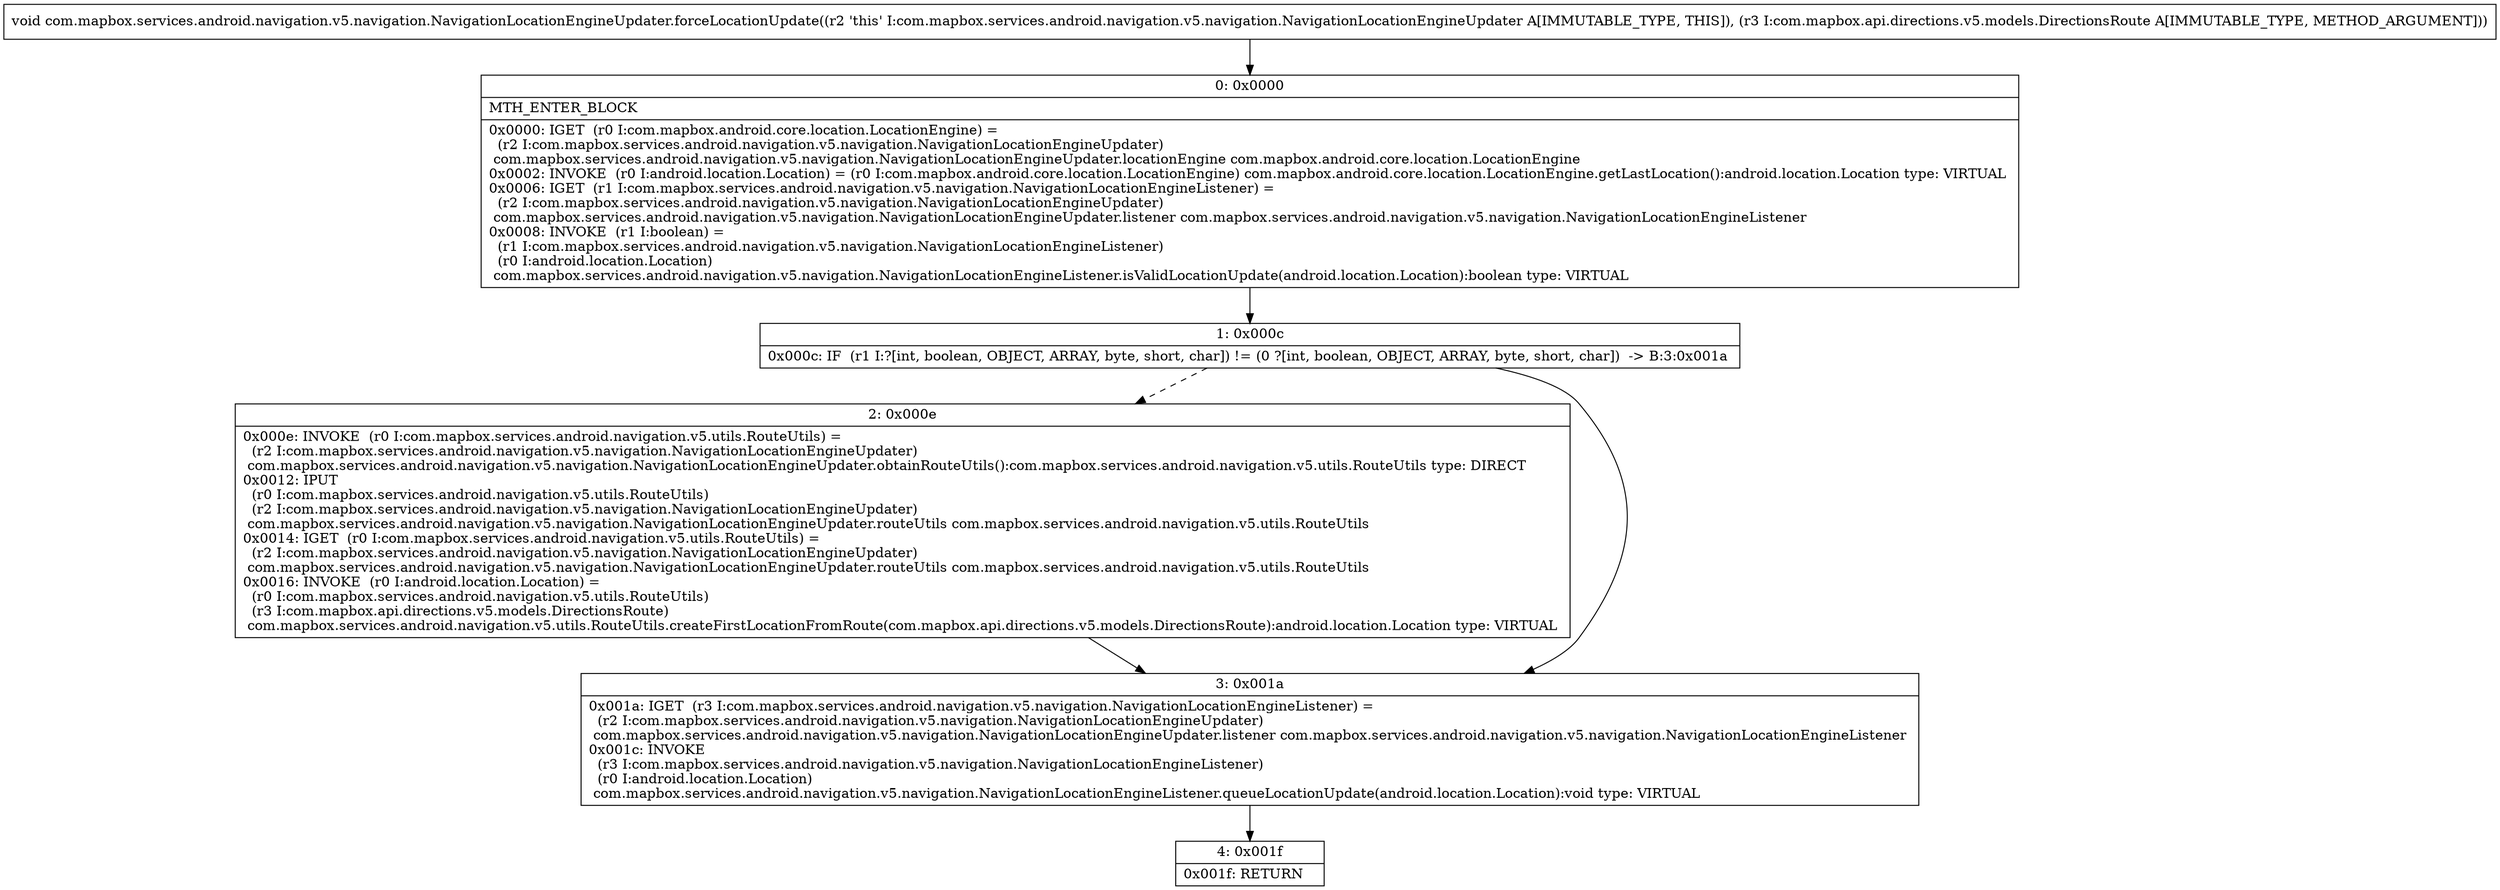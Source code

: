 digraph "CFG forcom.mapbox.services.android.navigation.v5.navigation.NavigationLocationEngineUpdater.forceLocationUpdate(Lcom\/mapbox\/api\/directions\/v5\/models\/DirectionsRoute;)V" {
Node_0 [shape=record,label="{0\:\ 0x0000|MTH_ENTER_BLOCK\l|0x0000: IGET  (r0 I:com.mapbox.android.core.location.LocationEngine) = \l  (r2 I:com.mapbox.services.android.navigation.v5.navigation.NavigationLocationEngineUpdater)\l com.mapbox.services.android.navigation.v5.navigation.NavigationLocationEngineUpdater.locationEngine com.mapbox.android.core.location.LocationEngine \l0x0002: INVOKE  (r0 I:android.location.Location) = (r0 I:com.mapbox.android.core.location.LocationEngine) com.mapbox.android.core.location.LocationEngine.getLastLocation():android.location.Location type: VIRTUAL \l0x0006: IGET  (r1 I:com.mapbox.services.android.navigation.v5.navigation.NavigationLocationEngineListener) = \l  (r2 I:com.mapbox.services.android.navigation.v5.navigation.NavigationLocationEngineUpdater)\l com.mapbox.services.android.navigation.v5.navigation.NavigationLocationEngineUpdater.listener com.mapbox.services.android.navigation.v5.navigation.NavigationLocationEngineListener \l0x0008: INVOKE  (r1 I:boolean) = \l  (r1 I:com.mapbox.services.android.navigation.v5.navigation.NavigationLocationEngineListener)\l  (r0 I:android.location.Location)\l com.mapbox.services.android.navigation.v5.navigation.NavigationLocationEngineListener.isValidLocationUpdate(android.location.Location):boolean type: VIRTUAL \l}"];
Node_1 [shape=record,label="{1\:\ 0x000c|0x000c: IF  (r1 I:?[int, boolean, OBJECT, ARRAY, byte, short, char]) != (0 ?[int, boolean, OBJECT, ARRAY, byte, short, char])  \-\> B:3:0x001a \l}"];
Node_2 [shape=record,label="{2\:\ 0x000e|0x000e: INVOKE  (r0 I:com.mapbox.services.android.navigation.v5.utils.RouteUtils) = \l  (r2 I:com.mapbox.services.android.navigation.v5.navigation.NavigationLocationEngineUpdater)\l com.mapbox.services.android.navigation.v5.navigation.NavigationLocationEngineUpdater.obtainRouteUtils():com.mapbox.services.android.navigation.v5.utils.RouteUtils type: DIRECT \l0x0012: IPUT  \l  (r0 I:com.mapbox.services.android.navigation.v5.utils.RouteUtils)\l  (r2 I:com.mapbox.services.android.navigation.v5.navigation.NavigationLocationEngineUpdater)\l com.mapbox.services.android.navigation.v5.navigation.NavigationLocationEngineUpdater.routeUtils com.mapbox.services.android.navigation.v5.utils.RouteUtils \l0x0014: IGET  (r0 I:com.mapbox.services.android.navigation.v5.utils.RouteUtils) = \l  (r2 I:com.mapbox.services.android.navigation.v5.navigation.NavigationLocationEngineUpdater)\l com.mapbox.services.android.navigation.v5.navigation.NavigationLocationEngineUpdater.routeUtils com.mapbox.services.android.navigation.v5.utils.RouteUtils \l0x0016: INVOKE  (r0 I:android.location.Location) = \l  (r0 I:com.mapbox.services.android.navigation.v5.utils.RouteUtils)\l  (r3 I:com.mapbox.api.directions.v5.models.DirectionsRoute)\l com.mapbox.services.android.navigation.v5.utils.RouteUtils.createFirstLocationFromRoute(com.mapbox.api.directions.v5.models.DirectionsRoute):android.location.Location type: VIRTUAL \l}"];
Node_3 [shape=record,label="{3\:\ 0x001a|0x001a: IGET  (r3 I:com.mapbox.services.android.navigation.v5.navigation.NavigationLocationEngineListener) = \l  (r2 I:com.mapbox.services.android.navigation.v5.navigation.NavigationLocationEngineUpdater)\l com.mapbox.services.android.navigation.v5.navigation.NavigationLocationEngineUpdater.listener com.mapbox.services.android.navigation.v5.navigation.NavigationLocationEngineListener \l0x001c: INVOKE  \l  (r3 I:com.mapbox.services.android.navigation.v5.navigation.NavigationLocationEngineListener)\l  (r0 I:android.location.Location)\l com.mapbox.services.android.navigation.v5.navigation.NavigationLocationEngineListener.queueLocationUpdate(android.location.Location):void type: VIRTUAL \l}"];
Node_4 [shape=record,label="{4\:\ 0x001f|0x001f: RETURN   \l}"];
MethodNode[shape=record,label="{void com.mapbox.services.android.navigation.v5.navigation.NavigationLocationEngineUpdater.forceLocationUpdate((r2 'this' I:com.mapbox.services.android.navigation.v5.navigation.NavigationLocationEngineUpdater A[IMMUTABLE_TYPE, THIS]), (r3 I:com.mapbox.api.directions.v5.models.DirectionsRoute A[IMMUTABLE_TYPE, METHOD_ARGUMENT])) }"];
MethodNode -> Node_0;
Node_0 -> Node_1;
Node_1 -> Node_2[style=dashed];
Node_1 -> Node_3;
Node_2 -> Node_3;
Node_3 -> Node_4;
}

